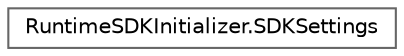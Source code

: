 digraph "Graphical Class Hierarchy"
{
 // LATEX_PDF_SIZE
  bgcolor="transparent";
  edge [fontname=Helvetica,fontsize=10,labelfontname=Helvetica,labelfontsize=10];
  node [fontname=Helvetica,fontsize=10,shape=box,height=0.2,width=0.4];
  rankdir="LR";
  Node0 [id="Node000000",label="RuntimeSDKInitializer.SDKSettings",height=0.2,width=0.4,color="grey40", fillcolor="white", style="filled",URL="$class_runtime_s_d_k_initializer_1_1_s_d_k_settings.html",tooltip=" "];
}
